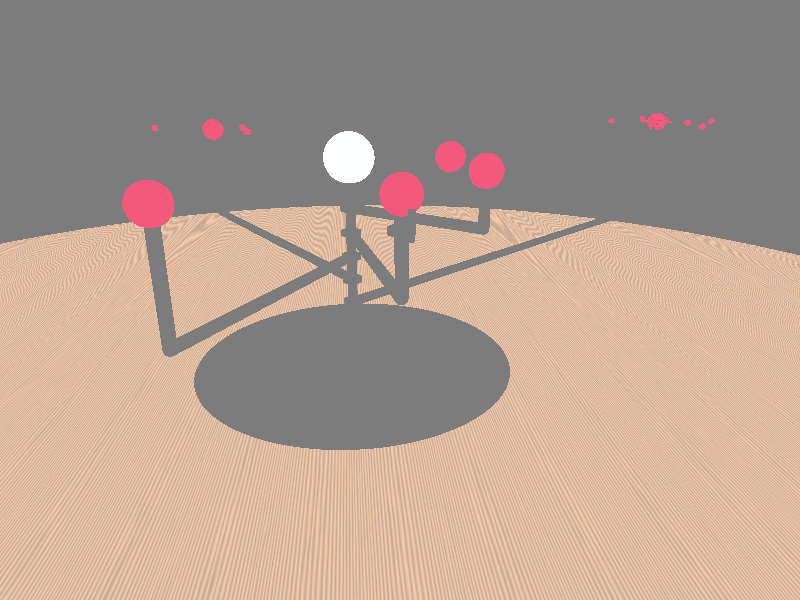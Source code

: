 #include "colors.inc"    // The include files contain
#include "shapes.inc"    // pre-defined scene elements
#include "textures.inc" 

/* ****************************************************************************
* Orrery in POV-Ray
* Created By: Jason Vroustouris
* http://www.jasonv.com/
******************************************************************************/
// 1) Global Settings

	global_settings {
		assumed_gamma 1
		radiosity {
			pretrace_start 0.08
			pretrace_end 0.02
			count 50
			error_bound 0.5
			recursion_limit 1
		}
	}
// 2) Lighting
	light_source { <7, 5, 0> color White area_light <0,0,1>, <1,0,0>, 10, 10 } 
	light_source { <0, 50, 0> color White } 
	//light_source { <4.5, 0, 0> color Red } 

// 3) Camera Location
	camera {location  <0, 6, -12> look_at   <1, 1.5,  0>} // Grandstand Cam
	//camera {location  <13, 10, -10> look_at   <13, 2.5,  0>} // Saturn Cam
	//camera {location  <0, 10, -10> look_at   <0, 0,0>} // Origin Cam
	//camera {location  <0, 10, -2> look_at   <0, 0,0>} // Down Origin Cam


// 4) Plane
	//plane { <1, 0, 0>,-18 pigment {checker color White color White} }
	//plane { <0, 1, 0>,-20 pigment {checker color White color White} }
	//plane { <0, 0, 1>,-18 pigment {checker color White color White} }

// 5) Planet Texture
#declare Planet_T = texture{Ruby_Glass}
//#declare Planet_T = texture{DMFWood6}
#declare Our_Metal = texture{Polished_Chrome}
//#declare Our_Metal = texture{Polished_Chrome}

/* ****************************************************************************
* Planet and Arm
**************************************************************************** */
#macro planet_and_arm(x1,y1,xlength,ylength,planet_size)
union {
	cylinder {<0,0,0>, <xlength,0,0>, .1     texture {Our_Metal}}
	cylinder {<0,-.05,0>, <0,.05,0>, .2      texture {Our_Metal}}	
	cylinder {<xlength,0,0>, <xlength,ylength-(planet_size/2),0>, .1
		texture {Our_Metal}
	}
	sphere {<xlength,0,0>, .1                texture {Our_Metal}}
	sphere {<xlength,ylength,0>, planet_size texture {Planet_T}}
	translate <x1,y1,0>
}
#end

#macro moon_and_arm(x1,y1,xlength,ylength,rot,planet_size)
union {
	cylinder {
		<0,0,0>, <xlength,0,0>, .05
		texture {Our_Metal}
	}
	cylinder {
		<0,-.05,0>, <0,.05,0>, .2
		texture {Our_Metal}
	}	
	cylinder {
		<xlength,0,0>, <xlength,ylength,0>, .05
		texture {Our_Metal}
	}
	sphere {
		<xlength,0,0>, .05
		texture {Our_Metal}
	}
	sphere {
		<xlength,ylength,0>, planet_size
		texture {Planet_T}
	}
   	rotate <0,rot*4,0>
	translate <x1,y1,0>
}
#end

#macro planet_system(x1,y1,xlength,ylength,rot,planet_size)
union {
	planet_and_arm(x1,y1,xlength,ylength,planet_size)
   	rotate <0,rot*4,0>
}
#end

#macro earth_system(x1,y1,xlength,ylength,rot,planet_size)
union {
	planet_and_arm(x1,y1,xlength,ylength,planet_size)
	moon_and_arm(xlength,y1+ylength-.5,.5,.5,0,.1)
   	rotate <0,rot*4,0>
}
#end

#macro jupitor_system(x1,y1,xlength,ylength,rot,planet_size)
union {
	planet_and_arm(x1,y1,xlength,ylength,planet_size)
	moon_and_arm(xlength,y1+ylength-0.5,0.5,0.5,00,.1)
	moon_and_arm(xlength,y1+ylength-1.0,1.0,1.0,20,.1)
	moon_and_arm(xlength,y1+ylength-1.5,1.5,1.5,40,.1)
	moon_and_arm(xlength,y1+ylength-2.0,2.0,2.0,80,.1)
   	rotate <0,rot*4,0>
}
#end

#macro saturn_system(x1,y1,xlength,ylength,rot,planet_size)
union {
	planet_and_arm(x1,y1,xlength,ylength,planet_size)
	moon_and_arm(xlength,y1+ylength-0.50,.25+0.50,0.50,0,.1)
	moon_and_arm(xlength,y1+ylength-0.75,.25+0.75,0.75,20,.1)
	moon_and_arm(xlength,y1+ylength-1.00,.25+1.00,1.00,40,.1)
	moon_and_arm(xlength,y1+ylength-1.25,.25+1.25,1.25,60,.1)
	moon_and_arm(xlength,y1+ylength-1.50,.25+1.50,1.50,80,.1)
	moon_and_arm(xlength,y1+ylength-1.75,.25+1.75,1.75,100,.1)
	moon_and_arm(xlength,y1+ylength-2.00,.25+2.00,2.00,120,.1)
	cylinder {
		<xlength-x1,ylength+y1-.01,0>,
		<xlength-x1,ylength+y1+.01,0>, .5
		texture {Planet_T}
	}
   	rotate <0,rot*4,0>
}
#end

/* ****************************************************************************
* Orrery
**************************************************************************** */
#macro orrery()
/*cylinder { <0,0,0>, <0,1.0,0>, .2*5 texture {Our_Metal} }
cylinder { <0,0,0>, <0,0.9,0>, .3*5 texture {Our_Metal} }
cylinder { <0,0,0>, <0,0.8,0>, .4*5 texture {Our_Metal} }
cylinder { <0,0,0>, <0,0.7,0>, .5*5 texture {Our_Metal} }
cylinder { <0,0,0>, <0,0.6,0>, .6*5 texture {Our_Metal} }
cylinder { <0,0,0>, <0,0.5,0>, .7*5 texture {Our_Metal} }
cylinder { <0,0,0>, <0,0.4,0>, .8*5 texture {Our_Metal} }
cylinder { <0,0,0>, <0,0.3,0>, .9*5 texture {Our_Metal} }
cylinder { <0,0,0>, <0,0.2,0>,1.0*5 texture {Our_Metal} }
*/
cylinder { <0,0,0>, <0,4.0,0>, .1  texture {Our_Metal} }
cylinder { <0,-4,0>, <0,8.0,0>, 100  texture {Our_Metal} }
lathe {
  quadratic_spline
  6,
  <0, 0>, <3, 0>, <3,.3>,<2,.5>,<0, 1>, <0, 0>
  texture {Our_Metal}
 }
lathe {
  quadratic_spline
  6,
  <0, 0>, <3, 0>, <3,.3>,<2,.5>,<0, 1>, <0, 0>
  texture {Our_Metal}
 }


/*sphere   { <0,4.5,0>,          .3 
	pigment {
	color White
	}
	finish { 
	diffuse 1 ambient 1 }  
}*/


sphere   { <0,4.5,0>,          .5 
texture{NBglass}
}

planet_system (0,  4.0,  2,  0.5,  0, .3)// Mercury
planet_system (0,  3.5,  3,  1,    10, .3)// Venus
earth_system  (0,  3.0,  4,  1.5,  20, .3)// Earth
planet_system (0,  2.5,  5,  2.0,  30, .3)// Mars
jupitor_system(0,  2.0,  8,  2.5,  60, .3)// Jupitor
saturn_system (0,  1.5,  14, 3.0,  80, .3)// Saturn
#end

/* ****************
* Wood Case
**************************************************************************** */
#macro glasscase()
lathe {
  linear_spline
  9,
  <0,0>,<17,0>,<17,-.2>,<17.2,-.2>,<17.2,0>,<17.5,0>,<17.5,-.3>,<0,-.3>,<0,0>
  texture {DMFWood6}
}
/*lathe {
  linear_spline
  9,
  <0,5.5>,<17.5,5.5>,<17.5,5.4>,<17.4,5.4>,<17.4,0>,<17.3,0>,<17.3,5.4>,<0,5.4>,<0,5.5>
  texture {NBglass}
}*/


#end
/* ****************************************************************************
* Main
**************************************************************************** */
orrery()
glasscase()

